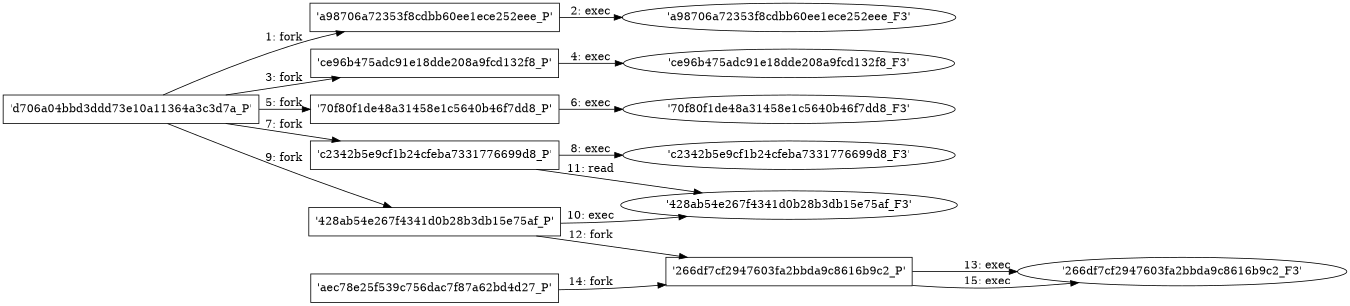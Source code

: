 digraph "D:\Learning\Paper\apt\基于CTI的攻击预警\Dataset\攻击图\ASGfromALLCTI\Microsoft Patch Tuesday — May 2020 Vulnerability disclosures and Snort coverage.dot" {
rankdir="LR"
size="9"
fixedsize="false"
splines="true"
nodesep=0.3
ranksep=0
fontsize=10
overlap="scalexy"
engine= "neato"
	"'d706a04bbd3ddd73e10a11364a3c3d7a_P'" [node_type=Process shape=box]
	"'a98706a72353f8cdbb60ee1ece252eee_P'" [node_type=Process shape=box]
	"'d706a04bbd3ddd73e10a11364a3c3d7a_P'" -> "'a98706a72353f8cdbb60ee1ece252eee_P'" [label="1: fork"]
	"'a98706a72353f8cdbb60ee1ece252eee_P'" [node_type=Process shape=box]
	"'a98706a72353f8cdbb60ee1ece252eee_F3'" [node_type=File shape=ellipse]
	"'a98706a72353f8cdbb60ee1ece252eee_P'" -> "'a98706a72353f8cdbb60ee1ece252eee_F3'" [label="2: exec"]
	"'d706a04bbd3ddd73e10a11364a3c3d7a_P'" [node_type=Process shape=box]
	"'ce96b475adc91e18dde208a9fcd132f8_P'" [node_type=Process shape=box]
	"'d706a04bbd3ddd73e10a11364a3c3d7a_P'" -> "'ce96b475adc91e18dde208a9fcd132f8_P'" [label="3: fork"]
	"'ce96b475adc91e18dde208a9fcd132f8_P'" [node_type=Process shape=box]
	"'ce96b475adc91e18dde208a9fcd132f8_F3'" [node_type=File shape=ellipse]
	"'ce96b475adc91e18dde208a9fcd132f8_P'" -> "'ce96b475adc91e18dde208a9fcd132f8_F3'" [label="4: exec"]
	"'d706a04bbd3ddd73e10a11364a3c3d7a_P'" [node_type=Process shape=box]
	"'70f80f1de48a31458e1c5640b46f7dd8_P'" [node_type=Process shape=box]
	"'d706a04bbd3ddd73e10a11364a3c3d7a_P'" -> "'70f80f1de48a31458e1c5640b46f7dd8_P'" [label="5: fork"]
	"'70f80f1de48a31458e1c5640b46f7dd8_P'" [node_type=Process shape=box]
	"'70f80f1de48a31458e1c5640b46f7dd8_F3'" [node_type=File shape=ellipse]
	"'70f80f1de48a31458e1c5640b46f7dd8_P'" -> "'70f80f1de48a31458e1c5640b46f7dd8_F3'" [label="6: exec"]
	"'d706a04bbd3ddd73e10a11364a3c3d7a_P'" [node_type=Process shape=box]
	"'c2342b5e9cf1b24cfeba7331776699d8_P'" [node_type=Process shape=box]
	"'d706a04bbd3ddd73e10a11364a3c3d7a_P'" -> "'c2342b5e9cf1b24cfeba7331776699d8_P'" [label="7: fork"]
	"'c2342b5e9cf1b24cfeba7331776699d8_P'" [node_type=Process shape=box]
	"'c2342b5e9cf1b24cfeba7331776699d8_F3'" [node_type=File shape=ellipse]
	"'c2342b5e9cf1b24cfeba7331776699d8_P'" -> "'c2342b5e9cf1b24cfeba7331776699d8_F3'" [label="8: exec"]
	"'d706a04bbd3ddd73e10a11364a3c3d7a_P'" [node_type=Process shape=box]
	"'428ab54e267f4341d0b28b3db15e75af_P'" [node_type=Process shape=box]
	"'d706a04bbd3ddd73e10a11364a3c3d7a_P'" -> "'428ab54e267f4341d0b28b3db15e75af_P'" [label="9: fork"]
	"'428ab54e267f4341d0b28b3db15e75af_P'" [node_type=Process shape=box]
	"'428ab54e267f4341d0b28b3db15e75af_F3'" [node_type=File shape=ellipse]
	"'428ab54e267f4341d0b28b3db15e75af_P'" -> "'428ab54e267f4341d0b28b3db15e75af_F3'" [label="10: exec"]
	"'428ab54e267f4341d0b28b3db15e75af_F3'" [node_type=file shape=ellipse]
	"'c2342b5e9cf1b24cfeba7331776699d8_P'" [node_type=Process shape=box]
	"'c2342b5e9cf1b24cfeba7331776699d8_P'" -> "'428ab54e267f4341d0b28b3db15e75af_F3'" [label="11: read"]
	"'428ab54e267f4341d0b28b3db15e75af_P'" [node_type=Process shape=box]
	"'266df7cf2947603fa2bbda9c8616b9c2_P'" [node_type=Process shape=box]
	"'428ab54e267f4341d0b28b3db15e75af_P'" -> "'266df7cf2947603fa2bbda9c8616b9c2_P'" [label="12: fork"]
	"'266df7cf2947603fa2bbda9c8616b9c2_P'" [node_type=Process shape=box]
	"'266df7cf2947603fa2bbda9c8616b9c2_F3'" [node_type=File shape=ellipse]
	"'266df7cf2947603fa2bbda9c8616b9c2_P'" -> "'266df7cf2947603fa2bbda9c8616b9c2_F3'" [label="13: exec"]
	"'aec78e25f539c756dac7f87a62bd4d27_P'" [node_type=Process shape=box]
	"'266df7cf2947603fa2bbda9c8616b9c2_P'" [node_type=Process shape=box]
	"'aec78e25f539c756dac7f87a62bd4d27_P'" -> "'266df7cf2947603fa2bbda9c8616b9c2_P'" [label="14: fork"]
	"'266df7cf2947603fa2bbda9c8616b9c2_P'" [node_type=Process shape=box]
	"'266df7cf2947603fa2bbda9c8616b9c2_F3'" [node_type=File shape=ellipse]
	"'266df7cf2947603fa2bbda9c8616b9c2_P'" -> "'266df7cf2947603fa2bbda9c8616b9c2_F3'" [label="15: exec"]
}
